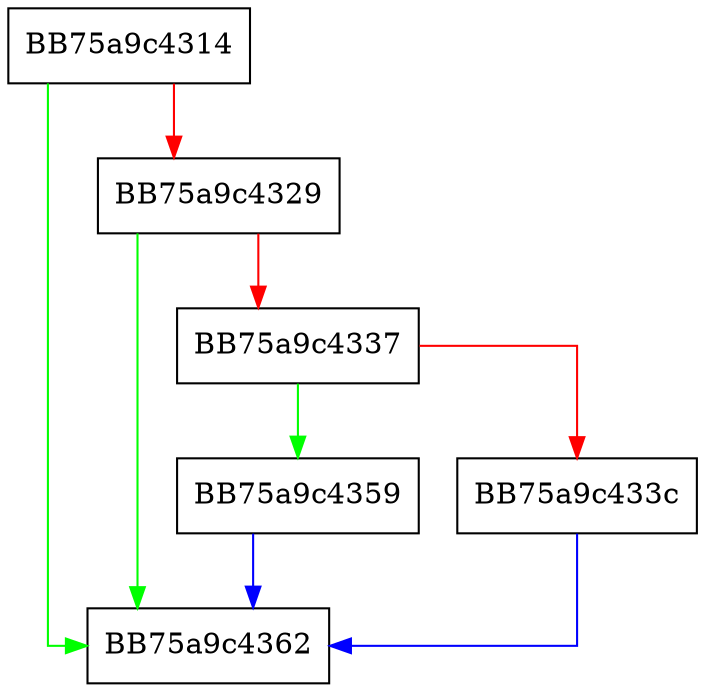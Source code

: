 digraph set_callback {
  node [shape="box"];
  graph [splines=ortho];
  BB75a9c4314 -> BB75a9c4362 [color="green"];
  BB75a9c4314 -> BB75a9c4329 [color="red"];
  BB75a9c4329 -> BB75a9c4362 [color="green"];
  BB75a9c4329 -> BB75a9c4337 [color="red"];
  BB75a9c4337 -> BB75a9c4359 [color="green"];
  BB75a9c4337 -> BB75a9c433c [color="red"];
  BB75a9c433c -> BB75a9c4362 [color="blue"];
  BB75a9c4359 -> BB75a9c4362 [color="blue"];
}